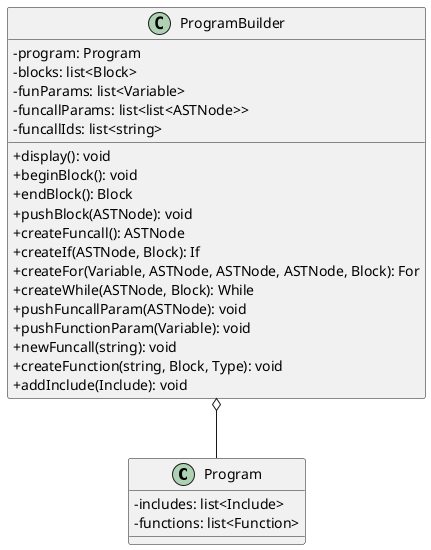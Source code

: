 @startuml
skinparam classAttributeIconSize 0
skinparam groupInheritance 3
class Program {
  -includes: list<Include>
  -functions: list<Function>
}

ProgramBuilder o-- Program
class ProgramBuilder {
  -program: Program
  -blocks: list<Block>
  -funParams: list<Variable>
  -funcallParams: list<list<ASTNode>>
  -funcallIds: list<string>
  +display(): void
  +beginBlock(): void
  +endBlock(): Block
  +pushBlock(ASTNode): void
  +createFuncall(): ASTNode
  +createIf(ASTNode, Block): If
  +createFor(Variable, ASTNode, ASTNode, ASTNode, Block): For
  +createWhile(ASTNode, Block): While
  +pushFuncallParam(ASTNode): void
  +pushFunctionParam(Variable): void
  +newFuncall(string): void
  +createFunction(string, Block, Type): void
  +addInclude(Include): void
}
@enduml
